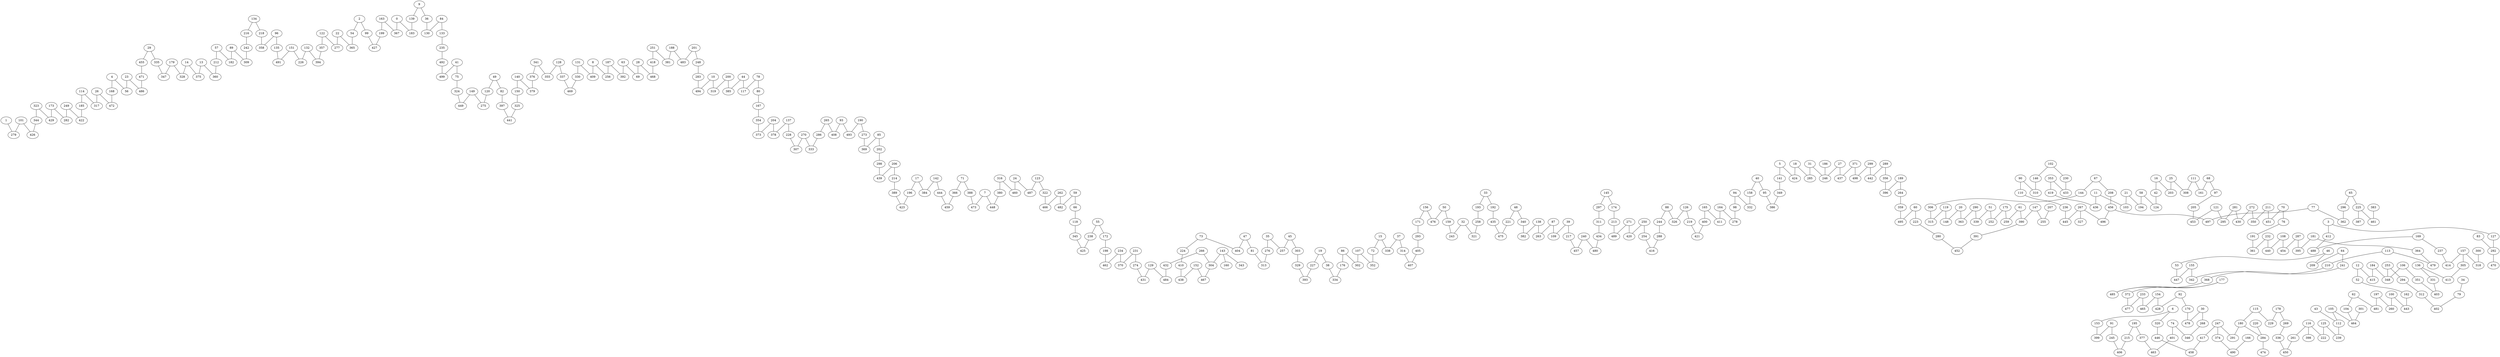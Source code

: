strict graph G {
1;
279;
101;
426;
344;
323;
429;
173;
282;
249;
422;
185;
114;
317;
26;
472;
168;
4;
56;
23;
486;
471;
455;
29;
335;
347;
179;
328;
14;
375;
13;
360;
212;
57;
182;
89;
309;
242;
216;
134;
218;
358;
96;
135;
491;
151;
226;
132;
394;
357;
122;
277;
22;
365;
54;
2;
99;
427;
199;
163;
367;
0;
183;
139;
9;
36;
130;
84;
133;
235;
492;
499;
41;
75;
324;
449;
149;
275;
120;
49;
82;
397;
441;
325;
150;
140;
379;
376;
341;
355;
128;
337;
469;
330;
131;
409;
8;
256;
187;
392;
63;
69;
28;
468;
418;
251;
381;
188;
483;
201;
248;
283;
494;
10;
319;
200;
385;
44;
117;
78;
80;
167;
354;
373;
204;
378;
137;
228;
307;
270;
333;
286;
265;
408;
93;
493;
190;
273;
369;
85;
202;
298;
439;
206;
214;
389;
423;
196;
17;
384;
142;
444;
459;
366;
71;
388;
473;
7;
448;
380;
316;
460;
24;
487;
123;
322;
466;
262;
482;
59;
66;
118;
345;
425;
238;
55;
172;
198;
462;
234;
370;
231;
274;
431;
129;
484;
432;
266;
304;
143;
160;
343;
467;
152;
438;
410;
224;
73;
404;
47;
81;
313;
276;
35;
257;
45;
303;
329;
393;
227;
19;
38;
334;
176;
86;
302;
107;
352;
72;
15;
338;
37;
314;
407;
405;
293;
171;
156;
476;
50;
159;
243;
32;
321;
258;
193;
33;
192;
435;
475;
221;
48;
340;
382;
138;
263;
87;
109;
39;
217;
457;
240;
480;
434;
311;
297;
145;
174;
213;
489;
271;
420;
250;
254;
416;
288;
244;
88;
326;
126;
219;
421;
400;
165;
411;
164;
278;
98;
94;
332;
158;
40;
95;
386;
349;
141;
5;
424;
18;
285;
31;
246;
186;
27;
437;
371;
498;
299;
442;
289;
356;
396;
189;
264;
359;
495;
60;
223;
280;
452;
391;
390;
61;
259;
175;
252;
51;
339;
290;
363;
20;
148;
119;
315;
306;
144;
67;
208;
456;
496;
267;
445;
236;
110;
90;
310;
146;
102;
230;
433;
353;
419;
436;
11;
103;
21;
194;
58;
124;
42;
16;
203;
25;
308;
111;
161;
68;
97;
205;
453;
121;
295;
281;
430;
272;
350;
211;
451;
70;
76;
191;
361;
232;
440;
108;
454;
287;
395;
181;
364;
479;
113;
210;
342;
155;
447;
53;
46;
209;
64;
241;
368;
485;
177;
372;
477;
233;
465;
154;
428;
92;
170;
478;
30;
268;
346;
74;
401;
463;
377;
195;
215;
406;
245;
91;
399;
153;
6;
320;
446;
458;
417;
247;
291;
180;
284;
220;
474;
115;
229;
178;
269;
336;
450;
261;
116;
222;
125;
239;
112;
43;
105;
464;
301;
104;
62;
481;
197;
260;
100;
443;
162;
52;
12;
415;
184;
348;
106;
351;
403;
331;
136;
413;
305;
157;
414;
237;
169;
488;
412;
3;
127;
292;
470;
83;
318;
300;
253;
294;
312;
402;
79;
34;
398;
374;
490;
166;
327;
497;
77;
362;
296;
65;
225;
387;
461;
383;
147;
255;
207;
262 -- 466;
63 -- 69;
316 -- 460;
244 -- 288;
234 -- 370;
98 -- 278;
24 -- 487;
289 -- 356;
20 -- 363;
67 -- 144;
90 -- 310;
21 -- 103;
368 -- 485;
150 -- 325;
188 -- 381;
329 -- 393;
325 -- 441;
177 -- 485;
6 -- 320;
157 -- 414;
0 -- 367;
106 -- 348;
211 -- 451;
178 -- 229;
353 -- 419;
290 -- 363;
111 -- 161;
25 -- 308;
198 -- 462;
276 -- 313;
299 -- 442;
391 -- 452;
134 -- 218;
36 -- 130;
41 -- 499;
8 -- 256;
49 -- 120;
45 -- 257;
138 -- 263;
67 -- 208;
191 -- 361;
87 -- 263;
108 -- 454;
113 -- 479;
155 -- 342;
250 -- 420;
316 -- 380;
102 -- 230;
46 -- 209;
64 -- 241;
157 -- 305;
63 -- 392;
180 -- 284;
129 -- 484;
3 -- 127;
77 -- 497;
23 -- 486;
15 -- 338;
364 -- 479;
9 -- 36;
455 -- 471;
173 -- 282;
204 -- 373;
200 -- 319;
140 -- 379;
293 -- 405;
435 -- 475;
19 -- 38;
110 -- 236;
267 -- 445;
175 -- 252;
434 -- 480;
25 -- 203;
232 -- 361;
92 -- 428;
248 -- 283;
31 -- 285;
417 -- 458;
177 -- 372;
79 -- 402;
141 -- 349;
147 -- 255;
136 -- 331;
108 -- 440;
51 -- 339;
147 -- 390;
143 -- 343;
271 -- 489;
267 -- 496;
353 -- 433;
113 -- 210;
351 -- 403;
173 -- 429;
88 -- 244;
158 -- 332;
15 -- 72;
359 -- 495;
323 -- 344;
45 -- 303;
400 -- 421;
39 -- 109;
165 -- 411;
330 -- 469;
167 -- 354;
201 -- 483;
227 -- 393;
119 -- 148;
205 -- 453;
281 -- 430;
372 -- 477;
220 -- 284;
86 -- 302;
31 -- 246;
115 -- 180;
268 -- 346;
24 -- 460;
187 -- 256;
164 -- 278;
306 -- 315;
59 -- 66;
157 -- 318;
225 -- 387;
62 -- 481;
197 -- 260;
8 -- 409;
60 -- 495;
218 -- 358;
26 -- 317;
81 -- 313;
266 -- 304;
47 -- 81;
89 -- 309;
35 -- 257;
27 -- 437;
149 -- 275;
288 -- 416;
298 -- 439;
131 -- 330;
32 -- 243;
444 -- 459;
189 -- 396;
201 -- 248;
22 -- 365;
156 -- 171;
97 -- 205;
30 -- 478;
55 -- 238;
70 -- 76;
43 -- 112;
335 -- 347;
294 -- 312;
65 -- 296;
253 -- 348;
237 -- 414;
19 -- 227;
2 -- 99;
57 -- 182;
99 -- 427;
18 -- 424;
272 -- 430;
210 -- 342;
146 -- 310;
46 -- 53;
196 -- 423;
64 -- 209;
320 -- 446;
116 -- 261;
136 -- 413;
456 -- 497;
77 -- 362;
273 -- 369;
446 -- 458;
74 -- 401;
119 -- 315;
232 -- 440;
253 -- 294;
68 -- 97;
143 -- 304;
299 -- 498;
281 -- 295;
91 -- 245;
52 -- 162;
143 -- 160;
247 -- 291;
88 -- 326;
5 -- 424;
38 -- 334;
206 -- 214;
7 -- 473;
380 -- 448;
48 -- 340;
5 -- 141;
250 -- 254;
492 -- 499;
132 -- 394;
49 -- 82;
390 -- 391;
40 -- 95;
230 -- 433;
68 -- 161;
341 -- 355;
74 -- 346;
208 -- 456;
91 -- 399;
284 -- 474;
62 -- 104;
138 -- 382;
280 -- 452;
195 -- 215;
83 -- 292;
116 -- 398;
188 -- 483;
145 -- 297;
270 -- 333;
153 -- 399;
240 -- 480;
129 -- 431;
1 -- 279;
185 -- 422;
35 -- 276;
132 -- 226;
94 -- 98;
17 -- 384;
238 -- 425;
290 -- 339;
20 -- 148;
125 -- 239;
249 -- 282;
89 -- 182;
206 -- 439;
186 -- 246;
223 -- 280;
241 -- 368;
152 -- 467;
125 -- 222;
101 -- 426;
76 -- 191;
106 -- 351;
247 -- 374;
349 -- 386;
337 -- 469;
471 -- 486;
366 -- 459;
169 -- 488;
42 -- 124;
32 -- 321;
200 -- 385;
258 -- 321;
22 -- 277;
217 -- 457;
142 -- 384;
240 -- 457;
149 -- 449;
231 -- 274;
14 -- 375;
140 -- 150;
128 -- 337;
235 -- 492;
224 -- 410;
432 -- 484;
128 -- 355;
123 -- 322;
47 -- 404;
142 -- 444;
94 -- 332;
16 -- 42;
251 -- 418;
401 -- 463;
61 -- 259;
30 -- 268;
184 -- 348;
65 -- 225;
181 -- 364;
82 -- 397;
197 -- 481;
162 -- 443;
6 -- 153;
301 -- 464;
3 -- 412;
168 -- 472;
152 -- 438;
175 -- 259;
44 -- 117;
283 -- 494;
356 -- 396;
340 -- 382;
164 -- 411;
193 -- 258;
44 -- 385;
9 -- 139;
13 -- 360;
41 -- 75;
59 -- 482;
389 -- 423;
190 -- 493;
254 -- 416;
236 -- 445;
272 -- 350;
211 -- 350;
12 -- 415;
410 -- 438;
336 -- 450;
2 -- 54;
105 -- 112;
233 -- 477;
371 -- 437;
100 -- 260;
121 -- 295;
115 -- 229;
287 -- 454;
383 -- 461;
107 -- 352;
34 -- 79;
345 -- 425;
265 -- 286;
187 -- 392;
10 -- 319;
17 -- 196;
212 -- 360;
199 -- 427;
213 -- 489;
29 -- 455;
93 -- 408;
139 -- 183;
418 -- 468;
228 -- 307;
165 -- 400;
122 -- 277;
231 -- 370;
58 -- 194;
121 -- 453;
247 -- 417;
100 -- 443;
184 -- 415;
412 -- 488;
178 -- 269;
61 -- 390;
170 -- 478;
245 -- 406;
292 -- 470;
51 -- 252;
11 -- 436;
70 -- 451;
267 -- 327;
107 -- 302;
287 -- 395;
171 -- 293;
176 -- 334;
75 -- 324;
163 -- 367;
271 -- 420;
7 -- 448;
39 -- 217;
85 -- 202;
126 -- 326;
86 -- 176;
37 -- 338;
137 -- 378;
18 -- 285;
323 -- 429;
151 -- 491;
10 -- 494;
78 -- 117;
270 -- 307;
180 -- 291;
311 -- 434;
269 -- 336;
112 -- 239;
12 -- 52;
289 -- 442;
195 -- 377;
95 -- 386;
73 -- 404;
92 -- 170;
122 -- 357;
28 -- 69;
249 -- 422;
40 -- 158;
166 -- 490;
169 -- 237;
181 -- 395;
135 -- 491;
26 -- 472;
78 -- 80;
114 -- 317;
376 -- 379;
60 -- 223;
190 -- 273;
101 -- 279;
322 -- 466;
264 -- 359;
262 -- 482;
71 -- 366;
37 -- 314;
33 -- 193;
96 -- 135;
33 -- 192;
405 -- 407;
296 -- 362;
266 -- 432;
72 -- 352;
377 -- 463;
127 -- 292;
156 -- 476;
104 -- 464;
154 -- 465;
314 -- 407;
297 -- 311;
13 -- 375;
151 -- 226;
397 -- 441;
114 -- 185;
357 -- 394;
219 -- 421;
354 -- 373;
57 -- 212;
137 -- 228;
133 -- 235;
131 -- 409;
0 -- 183;
50 -- 159;
154 -- 428;
134 -- 216;
189 -- 264;
102 -- 146;
419 -- 436;
300 -- 318;
21 -- 194;
371 -- 498;
331 -- 403;
29 -- 335;
225 -- 461;
324 -- 449;
16 -- 203;
28 -- 468;
4 -- 168;
221 -- 475;
14 -- 328;
84 -- 130;
204 -- 378;
4 -- 56;
172 -- 198;
174 -- 213;
23 -- 56;
93 -- 493;
123 -- 487;
66 -- 118;
242 -- 309;
50 -- 476;
118 -- 345;
456 -- 496;
80 -- 167;
55 -- 172;
179 -- 328;
105 -- 464;
90 -- 110;
111 -- 308;
214 -- 389;
304 -- 467;
144 -- 306;
27 -- 246;
71 -- 388;
96 -- 358;
251 -- 381;
202 -- 298;
192 -- 435;
341 -- 376;
120 -- 275;
234 -- 462;
303 -- 329;
388 -- 473;
87 -- 109;
126 -- 219;
344 -- 426;
179 -- 347;
163 -- 199;
216 -- 242;
155 -- 447;
215 -- 406;
159 -- 243;
145 -- 174;
261 -- 450;
58 -- 124;
207 -- 255;
11 -- 103;
274 -- 431;
54 -- 365;
116 -- 222;
73 -- 224;
286 -- 333;
85 -- 369;
374 -- 490;
53 -- 447;
312 -- 402;
233 -- 465;
265 -- 408;
48 -- 221;
305 -- 413;
84 -- 133;
}
